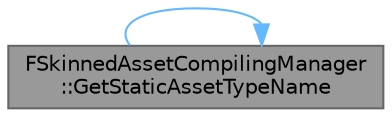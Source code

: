 digraph "FSkinnedAssetCompilingManager::GetStaticAssetTypeName"
{
 // INTERACTIVE_SVG=YES
 // LATEX_PDF_SIZE
  bgcolor="transparent";
  edge [fontname=Helvetica,fontsize=10,labelfontname=Helvetica,labelfontsize=10];
  node [fontname=Helvetica,fontsize=10,shape=box,height=0.2,width=0.4];
  rankdir="LR";
  Node1 [id="Node000001",label="FSkinnedAssetCompilingManager\l::GetStaticAssetTypeName",height=0.2,width=0.4,color="gray40", fillcolor="grey60", style="filled", fontcolor="black",tooltip="Get the name of the asset type this compiler handles."];
  Node1 -> Node1 [id="edge1_Node000001_Node000001",color="steelblue1",style="solid",tooltip=" "];
}
